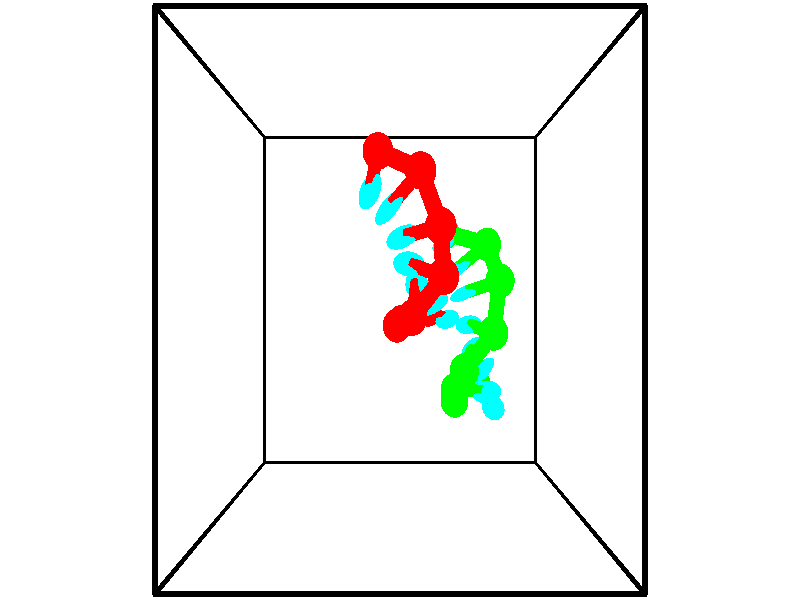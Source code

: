 // switches for output
#declare DRAW_BASES = 1; // possible values are 0, 1; only relevant for DNA ribbons
#declare DRAW_BASES_TYPE = 3; // possible values are 1, 2, 3; only relevant for DNA ribbons
#declare DRAW_FOG = 0; // set to 1 to enable fog

#include "colors.inc"

#include "transforms.inc"
background { rgb <1, 1, 1>}

#default {
   normal{
       ripples 0.25
       frequency 0.20
       turbulence 0.2
       lambda 5
   }
	finish {
		phong 0.1
		phong_size 40.
	}
}

// original window dimensions: 1024x640


// camera settings

camera {
	sky <-0, 1, 0>
	up <-0, 1, 0>
	right 1.6 * <1, 0, 0>
	location <2.5, 2.5, 11.1562>
	look_at <2.5, 2.5, 2.5>
	direction <0, 0, -8.6562>
	angle 67.0682
}


# declare cpy_camera_pos = <2.5, 2.5, 11.1562>;
# if (DRAW_FOG = 1)
fog {
	fog_type 2
	up vnormalize(cpy_camera_pos)
	color rgbt<1,1,1,0.3>
	distance 1e-5
	fog_alt 3e-3
	fog_offset 4
}
# end


// LIGHTS

# declare lum = 6;
global_settings {
	ambient_light rgb lum * <0.05, 0.05, 0.05>
	max_trace_level 15
}# declare cpy_direct_light_amount = 0.25;
light_source
{	1000 * <-1, -1, 1>,
	rgb lum * cpy_direct_light_amount
	parallel
}

light_source
{	1000 * <1, 1, -1>,
	rgb lum * cpy_direct_light_amount
	parallel
}

// strand 0

// nucleotide -1

// particle -1
sphere {
	<2.141606, 4.515478, 1.352728> 0.250000
	pigment { color rgbt <1,0,0,0> }
	no_shadow
}
cylinder {
	<2.078159, 4.177483, 1.557016>,  <2.040091, 3.974686, 1.679590>, 0.100000
	pigment { color rgbt <1,0,0,0> }
	no_shadow
}
cylinder {
	<2.078159, 4.177483, 1.557016>,  <2.141606, 4.515478, 1.352728>, 0.100000
	pigment { color rgbt <1,0,0,0> }
	no_shadow
}

// particle -1
sphere {
	<2.078159, 4.177483, 1.557016> 0.100000
	pigment { color rgbt <1,0,0,0> }
	no_shadow
}
sphere {
	0, 1
	scale<0.080000,0.200000,0.300000>
	matrix <0.493560, -0.515862, -0.700203,
		0.855125, 0.141008, 0.498877,
		-0.158618, -0.844987, 0.510722,
		2.030574, 3.923986, 1.710233>
	pigment { color rgbt <0,1,1,0> }
	no_shadow
}
cylinder {
	<2.827184, 4.211496, 1.582402>,  <2.141606, 4.515478, 1.352728>, 0.130000
	pigment { color rgbt <1,0,0,0> }
	no_shadow
}

// nucleotide -1

// particle -1
sphere {
	<2.827184, 4.211496, 1.582402> 0.250000
	pigment { color rgbt <1,0,0,0> }
	no_shadow
}
cylinder {
	<2.541471, 3.940269, 1.513088>,  <2.370044, 3.777534, 1.471500>, 0.100000
	pigment { color rgbt <1,0,0,0> }
	no_shadow
}
cylinder {
	<2.541471, 3.940269, 1.513088>,  <2.827184, 4.211496, 1.582402>, 0.100000
	pigment { color rgbt <1,0,0,0> }
	no_shadow
}

// particle -1
sphere {
	<2.541471, 3.940269, 1.513088> 0.100000
	pigment { color rgbt <1,0,0,0> }
	no_shadow
}
sphere {
	0, 1
	scale<0.080000,0.200000,0.300000>
	matrix <0.615388, -0.490593, -0.616941,
		0.333315, -0.547307, 0.767696,
		-0.714282, -0.678066, -0.173284,
		2.327187, 3.736850, 1.461103>
	pigment { color rgbt <0,1,1,0> }
	no_shadow
}
cylinder {
	<3.146170, 3.478677, 1.589113>,  <2.827184, 4.211496, 1.582402>, 0.130000
	pigment { color rgbt <1,0,0,0> }
	no_shadow
}

// nucleotide -1

// particle -1
sphere {
	<3.146170, 3.478677, 1.589113> 0.250000
	pigment { color rgbt <1,0,0,0> }
	no_shadow
}
cylinder {
	<2.799353, 3.411613, 1.401442>,  <2.591262, 3.371376, 1.288839>, 0.100000
	pigment { color rgbt <1,0,0,0> }
	no_shadow
}
cylinder {
	<2.799353, 3.411613, 1.401442>,  <3.146170, 3.478677, 1.589113>, 0.100000
	pigment { color rgbt <1,0,0,0> }
	no_shadow
}

// particle -1
sphere {
	<2.799353, 3.411613, 1.401442> 0.100000
	pigment { color rgbt <1,0,0,0> }
	no_shadow
}
sphere {
	0, 1
	scale<0.080000,0.200000,0.300000>
	matrix <0.476377, -0.554817, -0.682087,
		-0.145950, -0.814904, 0.560919,
		-0.867043, -0.167658, -0.469177,
		2.539240, 3.361316, 1.260688>
	pigment { color rgbt <0,1,1,0> }
	no_shadow
}
cylinder {
	<3.202214, 2.816003, 1.444449>,  <3.146170, 3.478677, 1.589113>, 0.130000
	pigment { color rgbt <1,0,0,0> }
	no_shadow
}

// nucleotide -1

// particle -1
sphere {
	<3.202214, 2.816003, 1.444449> 0.250000
	pigment { color rgbt <1,0,0,0> }
	no_shadow
}
cylinder {
	<2.885216, 2.923927, 1.225670>,  <2.695017, 2.988682, 1.094403>, 0.100000
	pigment { color rgbt <1,0,0,0> }
	no_shadow
}
cylinder {
	<2.885216, 2.923927, 1.225670>,  <3.202214, 2.816003, 1.444449>, 0.100000
	pigment { color rgbt <1,0,0,0> }
	no_shadow
}

// particle -1
sphere {
	<2.885216, 2.923927, 1.225670> 0.100000
	pigment { color rgbt <1,0,0,0> }
	no_shadow
}
sphere {
	0, 1
	scale<0.080000,0.200000,0.300000>
	matrix <0.320928, -0.578114, -0.750193,
		-0.518608, -0.770056, 0.371564,
		-0.792497, 0.269811, -0.546947,
		2.647467, 3.004871, 1.061586>
	pigment { color rgbt <0,1,1,0> }
	no_shadow
}
cylinder {
	<2.701910, 2.255634, 1.182721>,  <3.202214, 2.816003, 1.444449>, 0.130000
	pigment { color rgbt <1,0,0,0> }
	no_shadow
}

// nucleotide -1

// particle -1
sphere {
	<2.701910, 2.255634, 1.182721> 0.250000
	pigment { color rgbt <1,0,0,0> }
	no_shadow
}
cylinder {
	<2.747095, 2.562035, 0.929586>,  <2.774206, 2.745875, 0.777706>, 0.100000
	pigment { color rgbt <1,0,0,0> }
	no_shadow
}
cylinder {
	<2.747095, 2.562035, 0.929586>,  <2.701910, 2.255634, 1.182721>, 0.100000
	pigment { color rgbt <1,0,0,0> }
	no_shadow
}

// particle -1
sphere {
	<2.747095, 2.562035, 0.929586> 0.100000
	pigment { color rgbt <1,0,0,0> }
	no_shadow
}
sphere {
	0, 1
	scale<0.080000,0.200000,0.300000>
	matrix <0.415962, -0.614871, -0.670006,
		-0.902338, -0.187549, -0.388086,
		0.112963, 0.766002, -0.632835,
		2.780984, 2.791835, 0.739736>
	pigment { color rgbt <0,1,1,0> }
	no_shadow
}
cylinder {
	<2.445959, 2.124081, 0.531599>,  <2.701910, 2.255634, 1.182721>, 0.130000
	pigment { color rgbt <1,0,0,0> }
	no_shadow
}

// nucleotide -1

// particle -1
sphere {
	<2.445959, 2.124081, 0.531599> 0.250000
	pigment { color rgbt <1,0,0,0> }
	no_shadow
}
cylinder {
	<2.733284, 2.399666, 0.492901>,  <2.905679, 2.565017, 0.469682>, 0.100000
	pigment { color rgbt <1,0,0,0> }
	no_shadow
}
cylinder {
	<2.733284, 2.399666, 0.492901>,  <2.445959, 2.124081, 0.531599>, 0.100000
	pigment { color rgbt <1,0,0,0> }
	no_shadow
}

// particle -1
sphere {
	<2.733284, 2.399666, 0.492901> 0.100000
	pigment { color rgbt <1,0,0,0> }
	no_shadow
}
sphere {
	0, 1
	scale<0.080000,0.200000,0.300000>
	matrix <0.504918, -0.611915, -0.608784,
		-0.478628, 0.388449, -0.787415,
		0.718312, 0.688962, -0.096745,
		2.948778, 2.606354, 0.463877>
	pigment { color rgbt <0,1,1,0> }
	no_shadow
}
cylinder {
	<2.512198, 2.168746, -0.145777>,  <2.445959, 2.124081, 0.531599>, 0.130000
	pigment { color rgbt <1,0,0,0> }
	no_shadow
}

// nucleotide -1

// particle -1
sphere {
	<2.512198, 2.168746, -0.145777> 0.250000
	pigment { color rgbt <1,0,0,0> }
	no_shadow
}
cylinder {
	<2.857918, 2.311432, -0.003937>,  <3.065349, 2.397044, 0.081167>, 0.100000
	pigment { color rgbt <1,0,0,0> }
	no_shadow
}
cylinder {
	<2.857918, 2.311432, -0.003937>,  <2.512198, 2.168746, -0.145777>, 0.100000
	pigment { color rgbt <1,0,0,0> }
	no_shadow
}

// particle -1
sphere {
	<2.857918, 2.311432, -0.003937> 0.100000
	pigment { color rgbt <1,0,0,0> }
	no_shadow
}
sphere {
	0, 1
	scale<0.080000,0.200000,0.300000>
	matrix <0.489721, -0.757609, -0.431511,
		0.114722, 0.546610, -0.829492,
		0.864298, 0.356716, 0.354601,
		3.117207, 2.418447, 0.102444>
	pigment { color rgbt <0,1,1,0> }
	no_shadow
}
cylinder {
	<3.053722, 2.312937, -0.736013>,  <2.512198, 2.168746, -0.145777>, 0.130000
	pigment { color rgbt <1,0,0,0> }
	no_shadow
}

// nucleotide -1

// particle -1
sphere {
	<3.053722, 2.312937, -0.736013> 0.250000
	pigment { color rgbt <1,0,0,0> }
	no_shadow
}
cylinder {
	<3.239319, 2.248856, -0.387520>,  <3.350677, 2.210407, -0.178424>, 0.100000
	pigment { color rgbt <1,0,0,0> }
	no_shadow
}
cylinder {
	<3.239319, 2.248856, -0.387520>,  <3.053722, 2.312937, -0.736013>, 0.100000
	pigment { color rgbt <1,0,0,0> }
	no_shadow
}

// particle -1
sphere {
	<3.239319, 2.248856, -0.387520> 0.100000
	pigment { color rgbt <1,0,0,0> }
	no_shadow
}
sphere {
	0, 1
	scale<0.080000,0.200000,0.300000>
	matrix <0.481466, -0.779951, -0.399833,
		0.743574, 0.604988, -0.284758,
		0.463992, -0.160204, 0.871233,
		3.378516, 2.200794, -0.126150>
	pigment { color rgbt <0,1,1,0> }
	no_shadow
}
// strand 1

// nucleotide -1

// particle -1
sphere {
	<4.079473, 1.082505, -1.054704> 0.250000
	pigment { color rgbt <0,1,0,0> }
	no_shadow
}
cylinder {
	<4.200336, 0.907661, -0.715851>,  <4.272854, 0.802755, -0.512539>, 0.100000
	pigment { color rgbt <0,1,0,0> }
	no_shadow
}
cylinder {
	<4.200336, 0.907661, -0.715851>,  <4.079473, 1.082505, -1.054704>, 0.100000
	pigment { color rgbt <0,1,0,0> }
	no_shadow
}

// particle -1
sphere {
	<4.200336, 0.907661, -0.715851> 0.100000
	pigment { color rgbt <0,1,0,0> }
	no_shadow
}
sphere {
	0, 1
	scale<0.080000,0.200000,0.300000>
	matrix <-0.353277, 0.774045, 0.525405,
		-0.885379, -0.458028, 0.079462,
		0.302157, -0.437110, 0.847134,
		4.290984, 0.776528, -0.461711>
	pigment { color rgbt <0,1,1,0> }
	no_shadow
}
cylinder {
	<3.539419, 1.058497, -0.551720>,  <4.079473, 1.082505, -1.054704>, 0.130000
	pigment { color rgbt <0,1,0,0> }
	no_shadow
}

// nucleotide -1

// particle -1
sphere {
	<3.539419, 1.058497, -0.551720> 0.250000
	pigment { color rgbt <0,1,0,0> }
	no_shadow
}
cylinder {
	<3.869343, 1.062462, -0.325590>,  <4.067297, 1.064841, -0.189912>, 0.100000
	pigment { color rgbt <0,1,0,0> }
	no_shadow
}
cylinder {
	<3.869343, 1.062462, -0.325590>,  <3.539419, 1.058497, -0.551720>, 0.100000
	pigment { color rgbt <0,1,0,0> }
	no_shadow
}

// particle -1
sphere {
	<3.869343, 1.062462, -0.325590> 0.100000
	pigment { color rgbt <0,1,0,0> }
	no_shadow
}
sphere {
	0, 1
	scale<0.080000,0.200000,0.300000>
	matrix <-0.454677, 0.605959, 0.652749,
		-0.336093, -0.795434, 0.504308,
		0.824809, 0.009913, 0.565324,
		4.116786, 1.065436, -0.155993>
	pigment { color rgbt <0,1,1,0> }
	no_shadow
}
cylinder {
	<3.483543, 0.983518, 0.262063>,  <3.539419, 1.058497, -0.551720>, 0.130000
	pigment { color rgbt <0,1,0,0> }
	no_shadow
}

// nucleotide -1

// particle -1
sphere {
	<3.483543, 0.983518, 0.262063> 0.250000
	pigment { color rgbt <0,1,0,0> }
	no_shadow
}
cylinder {
	<3.775105, 1.228134, 0.138958>,  <3.950041, 1.374904, 0.065095>, 0.100000
	pigment { color rgbt <0,1,0,0> }
	no_shadow
}
cylinder {
	<3.775105, 1.228134, 0.138958>,  <3.483543, 0.983518, 0.262063>, 0.100000
	pigment { color rgbt <0,1,0,0> }
	no_shadow
}

// particle -1
sphere {
	<3.775105, 1.228134, 0.138958> 0.100000
	pigment { color rgbt <0,1,0,0> }
	no_shadow
}
sphere {
	0, 1
	scale<0.080000,0.200000,0.300000>
	matrix <-0.491377, 0.780340, 0.386806,
		0.476706, -0.130717, 0.869290,
		0.728903, 0.611541, -0.307762,
		3.993775, 1.411597, 0.046629>
	pigment { color rgbt <0,1,1,0> }
	no_shadow
}
cylinder {
	<3.606955, 1.484719, 0.764926>,  <3.483543, 0.983518, 0.262063>, 0.130000
	pigment { color rgbt <0,1,0,0> }
	no_shadow
}

// nucleotide -1

// particle -1
sphere {
	<3.606955, 1.484719, 0.764926> 0.250000
	pigment { color rgbt <0,1,0,0> }
	no_shadow
}
cylinder {
	<3.724304, 1.648727, 0.419483>,  <3.794714, 1.747132, 0.212218>, 0.100000
	pigment { color rgbt <0,1,0,0> }
	no_shadow
}
cylinder {
	<3.724304, 1.648727, 0.419483>,  <3.606955, 1.484719, 0.764926>, 0.100000
	pigment { color rgbt <0,1,0,0> }
	no_shadow
}

// particle -1
sphere {
	<3.724304, 1.648727, 0.419483> 0.100000
	pigment { color rgbt <0,1,0,0> }
	no_shadow
}
sphere {
	0, 1
	scale<0.080000,0.200000,0.300000>
	matrix <-0.430815, 0.863131, 0.263445,
		0.853423, 0.294767, 0.429862,
		0.293373, 0.410021, -0.863606,
		3.812316, 1.771734, 0.160401>
	pigment { color rgbt <0,1,1,0> }
	no_shadow
}
cylinder {
	<4.086143, 2.031705, 0.906156>,  <3.606955, 1.484719, 0.764926>, 0.130000
	pigment { color rgbt <0,1,0,0> }
	no_shadow
}

// nucleotide -1

// particle -1
sphere {
	<4.086143, 2.031705, 0.906156> 0.250000
	pigment { color rgbt <0,1,0,0> }
	no_shadow
}
cylinder {
	<3.882824, 2.089134, 0.566504>,  <3.760833, 2.123592, 0.362712>, 0.100000
	pigment { color rgbt <0,1,0,0> }
	no_shadow
}
cylinder {
	<3.882824, 2.089134, 0.566504>,  <4.086143, 2.031705, 0.906156>, 0.100000
	pigment { color rgbt <0,1,0,0> }
	no_shadow
}

// particle -1
sphere {
	<3.882824, 2.089134, 0.566504> 0.100000
	pigment { color rgbt <0,1,0,0> }
	no_shadow
}
sphere {
	0, 1
	scale<0.080000,0.200000,0.300000>
	matrix <-0.404771, 0.830474, 0.382718,
		0.760128, 0.538238, -0.364013,
		-0.508296, 0.143573, -0.849130,
		3.730335, 2.132206, 0.311765>
	pigment { color rgbt <0,1,1,0> }
	no_shadow
}
cylinder {
	<4.223330, 2.776910, 0.741515>,  <4.086143, 2.031705, 0.906156>, 0.130000
	pigment { color rgbt <0,1,0,0> }
	no_shadow
}

// nucleotide -1

// particle -1
sphere {
	<4.223330, 2.776910, 0.741515> 0.250000
	pigment { color rgbt <0,1,0,0> }
	no_shadow
}
cylinder {
	<3.903214, 2.681084, 0.521645>,  <3.711144, 2.623588, 0.389722>, 0.100000
	pigment { color rgbt <0,1,0,0> }
	no_shadow
}
cylinder {
	<3.903214, 2.681084, 0.521645>,  <4.223330, 2.776910, 0.741515>, 0.100000
	pigment { color rgbt <0,1,0,0> }
	no_shadow
}

// particle -1
sphere {
	<3.903214, 2.681084, 0.521645> 0.100000
	pigment { color rgbt <0,1,0,0> }
	no_shadow
}
sphere {
	0, 1
	scale<0.080000,0.200000,0.300000>
	matrix <-0.448807, 0.847239, 0.284180,
		0.397627, 0.474126, -0.785556,
		-0.800290, -0.239565, -0.549676,
		3.663126, 2.609214, 0.356742>
	pigment { color rgbt <0,1,1,0> }
	no_shadow
}
cylinder {
	<4.056737, 3.329838, 0.339558>,  <4.223330, 2.776910, 0.741515>, 0.130000
	pigment { color rgbt <0,1,0,0> }
	no_shadow
}

// nucleotide -1

// particle -1
sphere {
	<4.056737, 3.329838, 0.339558> 0.250000
	pigment { color rgbt <0,1,0,0> }
	no_shadow
}
cylinder {
	<3.732849, 3.107674, 0.415321>,  <3.538517, 2.974375, 0.460779>, 0.100000
	pigment { color rgbt <0,1,0,0> }
	no_shadow
}
cylinder {
	<3.732849, 3.107674, 0.415321>,  <4.056737, 3.329838, 0.339558>, 0.100000
	pigment { color rgbt <0,1,0,0> }
	no_shadow
}

// particle -1
sphere {
	<3.732849, 3.107674, 0.415321> 0.100000
	pigment { color rgbt <0,1,0,0> }
	no_shadow
}
sphere {
	0, 1
	scale<0.080000,0.200000,0.300000>
	matrix <-0.475323, 0.810051, 0.343345,
		-0.344127, 0.187984, -0.919912,
		-0.809719, -0.555410, 0.189407,
		3.489933, 2.941051, 0.472144>
	pigment { color rgbt <0,1,1,0> }
	no_shadow
}
cylinder {
	<3.348563, 3.536817, -0.039994>,  <4.056737, 3.329838, 0.339558>, 0.130000
	pigment { color rgbt <0,1,0,0> }
	no_shadow
}

// nucleotide -1

// particle -1
sphere {
	<3.348563, 3.536817, -0.039994> 0.250000
	pigment { color rgbt <0,1,0,0> }
	no_shadow
}
cylinder {
	<3.297218, 3.410767, 0.336138>,  <3.266412, 3.335136, 0.561817>, 0.100000
	pigment { color rgbt <0,1,0,0> }
	no_shadow
}
cylinder {
	<3.297218, 3.410767, 0.336138>,  <3.348563, 3.536817, -0.039994>, 0.100000
	pigment { color rgbt <0,1,0,0> }
	no_shadow
}

// particle -1
sphere {
	<3.297218, 3.410767, 0.336138> 0.100000
	pigment { color rgbt <0,1,0,0> }
	no_shadow
}
sphere {
	0, 1
	scale<0.080000,0.200000,0.300000>
	matrix <-0.337561, 0.905440, 0.257355,
		-0.932511, -0.284384, -0.222598,
		-0.128362, -0.315127, 0.940329,
		3.258710, 3.316229, 0.618236>
	pigment { color rgbt <0,1,1,0> }
	no_shadow
}
// box output
cylinder {
	<0.000000, 0.000000, 0.000000>,  <5.000000, 0.000000, 0.000000>, 0.025000
	pigment { color rgbt <0,0,0,0> }
	no_shadow
}
cylinder {
	<0.000000, 0.000000, 0.000000>,  <0.000000, 5.000000, 0.000000>, 0.025000
	pigment { color rgbt <0,0,0,0> }
	no_shadow
}
cylinder {
	<0.000000, 0.000000, 0.000000>,  <0.000000, 0.000000, 5.000000>, 0.025000
	pigment { color rgbt <0,0,0,0> }
	no_shadow
}
cylinder {
	<5.000000, 5.000000, 5.000000>,  <0.000000, 5.000000, 5.000000>, 0.025000
	pigment { color rgbt <0,0,0,0> }
	no_shadow
}
cylinder {
	<5.000000, 5.000000, 5.000000>,  <5.000000, 0.000000, 5.000000>, 0.025000
	pigment { color rgbt <0,0,0,0> }
	no_shadow
}
cylinder {
	<5.000000, 5.000000, 5.000000>,  <5.000000, 5.000000, 0.000000>, 0.025000
	pigment { color rgbt <0,0,0,0> }
	no_shadow
}
cylinder {
	<0.000000, 0.000000, 5.000000>,  <0.000000, 5.000000, 5.000000>, 0.025000
	pigment { color rgbt <0,0,0,0> }
	no_shadow
}
cylinder {
	<0.000000, 0.000000, 5.000000>,  <5.000000, 0.000000, 5.000000>, 0.025000
	pigment { color rgbt <0,0,0,0> }
	no_shadow
}
cylinder {
	<5.000000, 5.000000, 0.000000>,  <0.000000, 5.000000, 0.000000>, 0.025000
	pigment { color rgbt <0,0,0,0> }
	no_shadow
}
cylinder {
	<5.000000, 5.000000, 0.000000>,  <5.000000, 0.000000, 0.000000>, 0.025000
	pigment { color rgbt <0,0,0,0> }
	no_shadow
}
cylinder {
	<5.000000, 0.000000, 5.000000>,  <5.000000, 0.000000, 0.000000>, 0.025000
	pigment { color rgbt <0,0,0,0> }
	no_shadow
}
cylinder {
	<0.000000, 5.000000, 0.000000>,  <0.000000, 5.000000, 5.000000>, 0.025000
	pigment { color rgbt <0,0,0,0> }
	no_shadow
}
// end of box output
